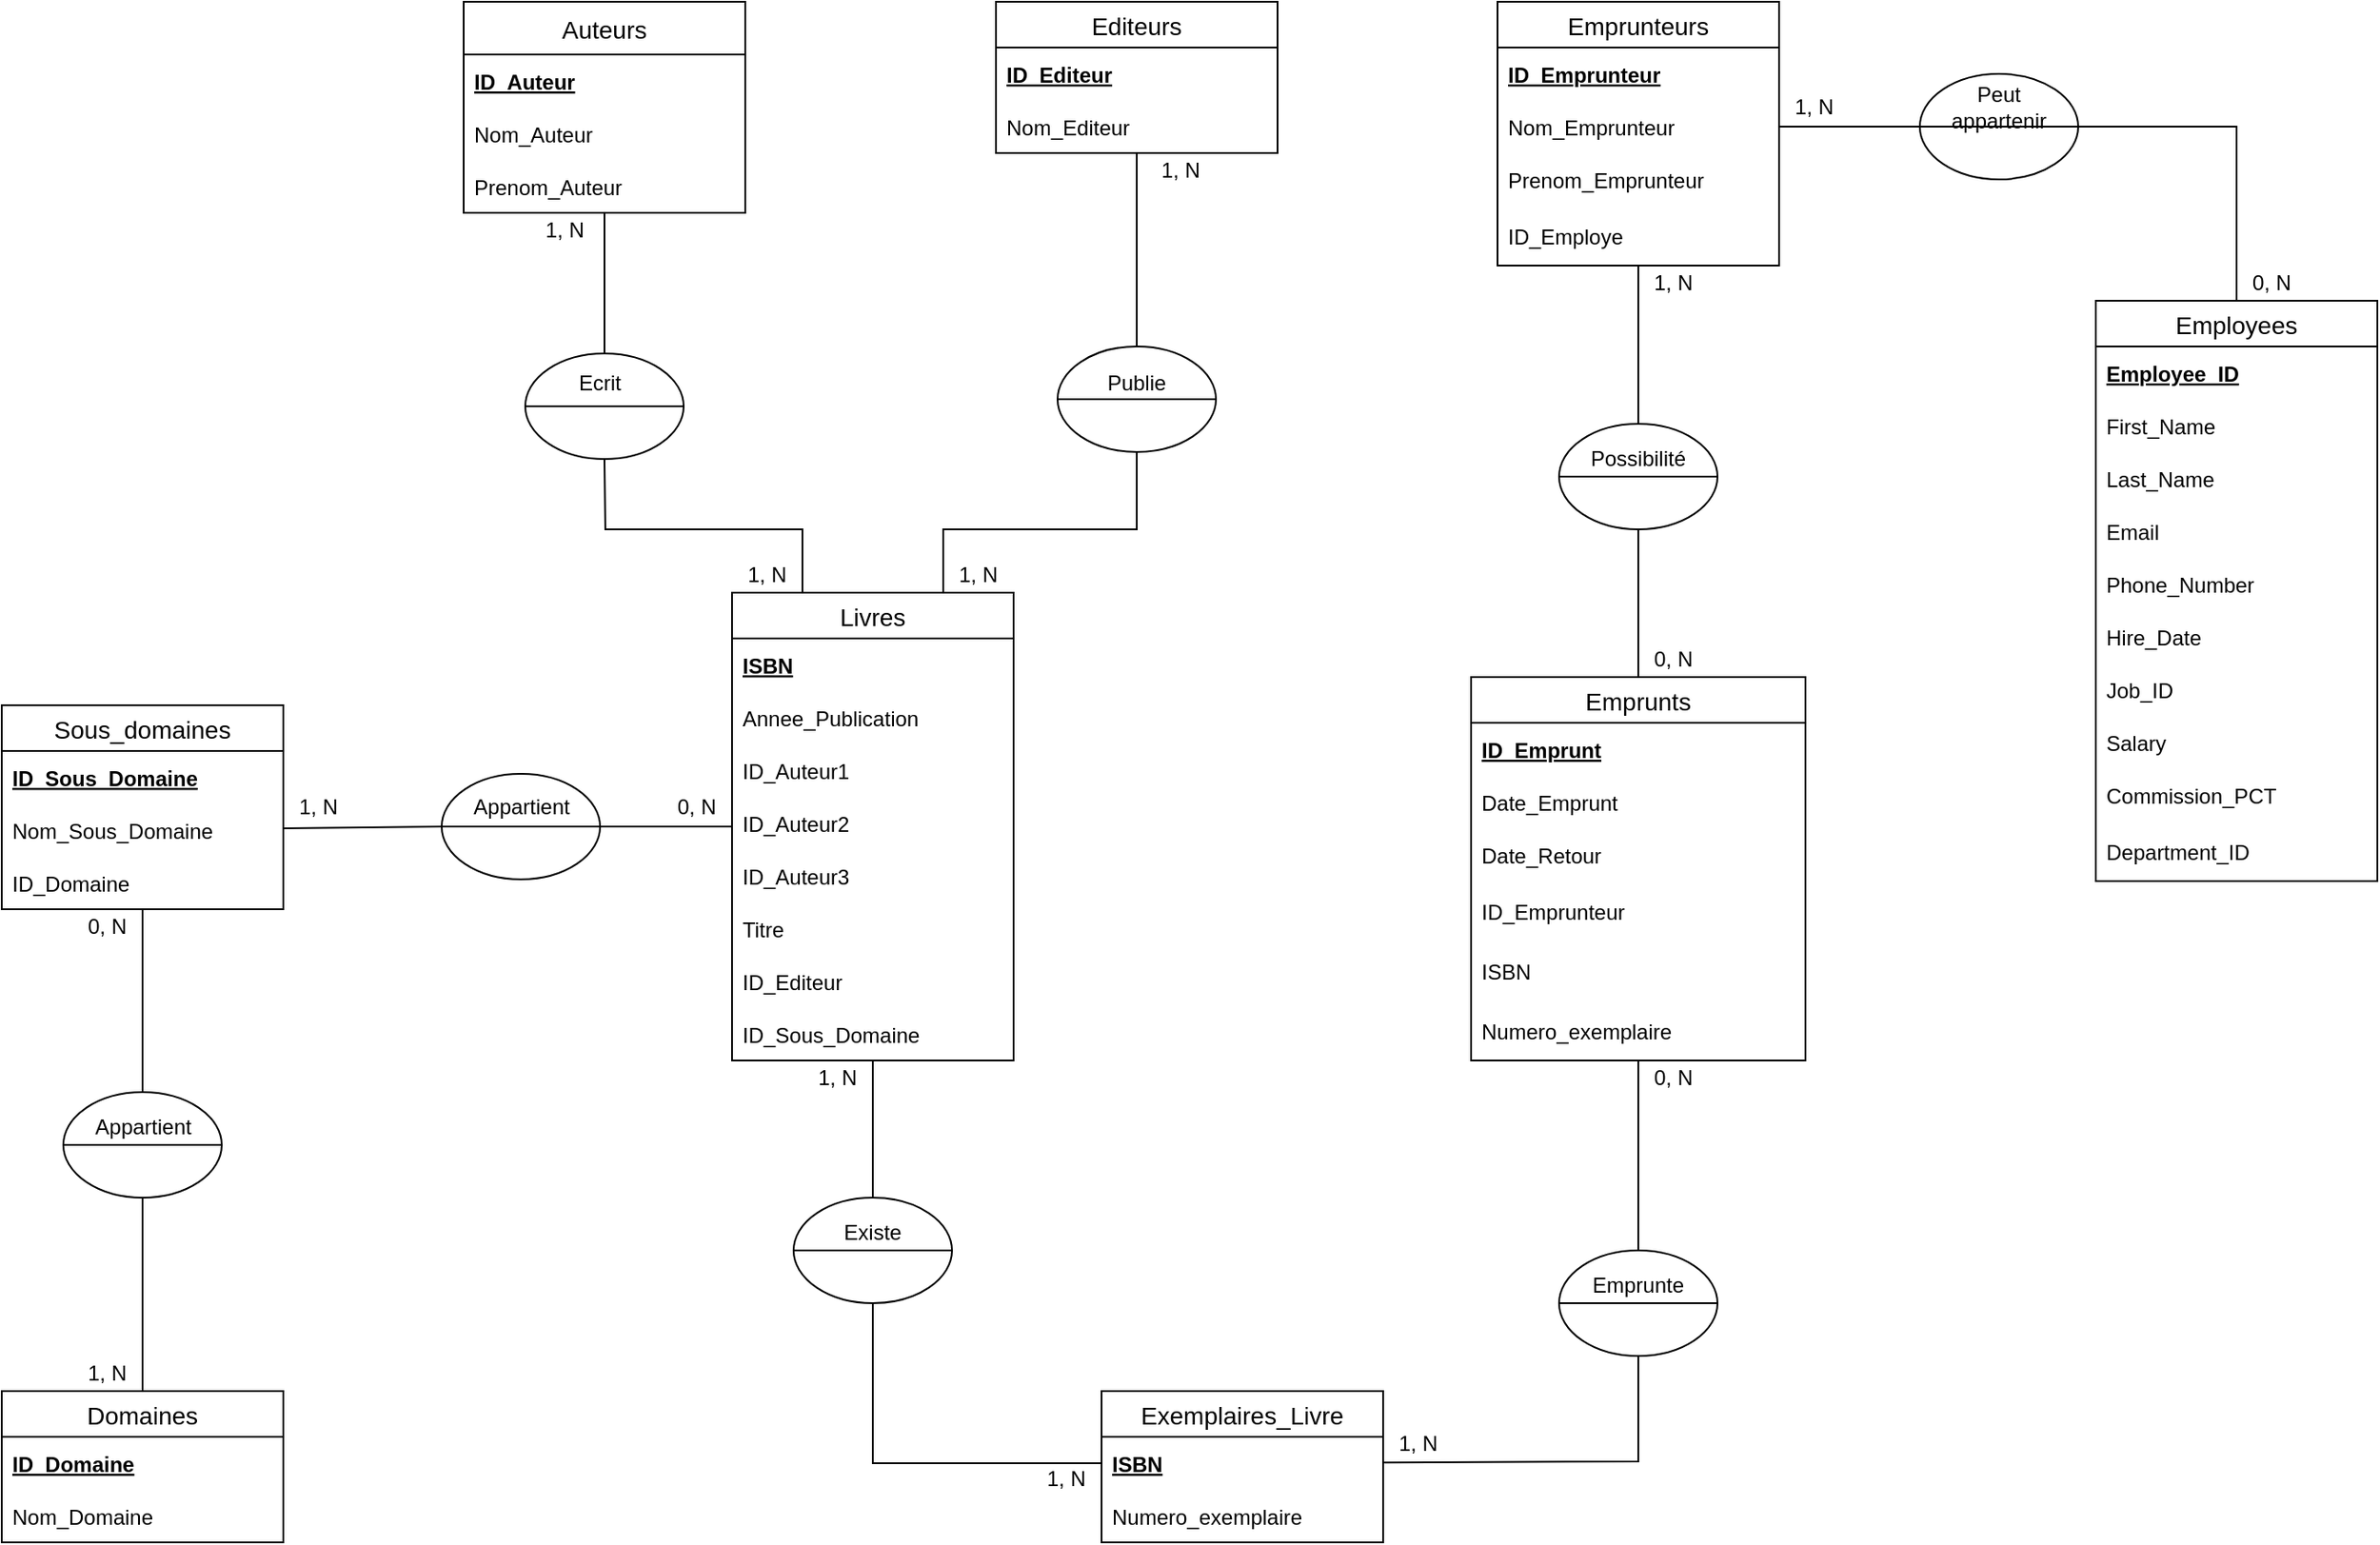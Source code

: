 <mxfile version="14.8.0" type="device"><diagram id="429AmuUsz2bHUvxWa3WN" name="Page-1"><mxGraphModel dx="1052" dy="1495" grid="1" gridSize="10" guides="1" tooltips="1" connect="1" arrows="1" fold="1" page="1" pageScale="1" pageWidth="1169" pageHeight="827" math="0" shadow="0"><root><mxCell id="0"/><mxCell id="1" parent="0"/><mxCell id="TLu3c3DGkV49g3xgr-cT-1" value="Livres" style="swimlane;fontStyle=0;childLayout=stackLayout;horizontal=1;startSize=26;horizontalStack=0;resizeParent=1;resizeParentMax=0;resizeLast=0;collapsible=1;marginBottom=0;align=center;fontSize=14;" parent="1" vertex="1"><mxGeometry x="435" y="-294" width="160" height="266" as="geometry"/></mxCell><mxCell id="TLu3c3DGkV49g3xgr-cT-18" value="ISBN" style="text;strokeColor=none;fillColor=none;spacingLeft=4;spacingRight=4;overflow=hidden;rotatable=0;points=[[0,0.5],[1,0.5]];portConstraint=eastwest;fontSize=12;fontStyle=5;verticalAlign=middle;" parent="TLu3c3DGkV49g3xgr-cT-1" vertex="1"><mxGeometry y="26" width="160" height="30" as="geometry"/></mxCell><mxCell id="TLu3c3DGkV49g3xgr-cT-27" value="Annee_Publication" style="text;strokeColor=none;fillColor=none;spacingLeft=4;spacingRight=4;overflow=hidden;rotatable=0;points=[[0,0.5],[1,0.5]];portConstraint=eastwest;fontSize=12;verticalAlign=middle;" parent="TLu3c3DGkV49g3xgr-cT-1" vertex="1"><mxGeometry y="56" width="160" height="30" as="geometry"/></mxCell><mxCell id="TLu3c3DGkV49g3xgr-cT-2" value="ID_Auteur1" style="text;strokeColor=none;fillColor=none;spacingLeft=4;spacingRight=4;overflow=hidden;rotatable=0;points=[[0,0.5],[1,0.5]];portConstraint=eastwest;fontSize=12;verticalAlign=middle;fontStyle=0" parent="TLu3c3DGkV49g3xgr-cT-1" vertex="1"><mxGeometry y="86" width="160" height="30" as="geometry"/></mxCell><mxCell id="u2KCb5JZlfLcJzcEgKS1-2" value="ID_Auteur2" style="text;strokeColor=none;fillColor=none;spacingLeft=4;spacingRight=4;overflow=hidden;rotatable=0;points=[[0,0.5],[1,0.5]];portConstraint=eastwest;fontSize=12;verticalAlign=middle;fontStyle=0" parent="TLu3c3DGkV49g3xgr-cT-1" vertex="1"><mxGeometry y="116" width="160" height="30" as="geometry"/></mxCell><mxCell id="u2KCb5JZlfLcJzcEgKS1-3" value="ID_Auteur3" style="text;strokeColor=none;fillColor=none;spacingLeft=4;spacingRight=4;overflow=hidden;rotatable=0;points=[[0,0.5],[1,0.5]];portConstraint=eastwest;fontSize=12;verticalAlign=middle;fontStyle=0" parent="TLu3c3DGkV49g3xgr-cT-1" vertex="1"><mxGeometry y="146" width="160" height="30" as="geometry"/></mxCell><mxCell id="TLu3c3DGkV49g3xgr-cT-3" value="Titre" style="text;strokeColor=none;fillColor=none;spacingLeft=4;spacingRight=4;overflow=hidden;rotatable=0;points=[[0,0.5],[1,0.5]];portConstraint=eastwest;fontSize=12;verticalAlign=middle;" parent="TLu3c3DGkV49g3xgr-cT-1" vertex="1"><mxGeometry y="176" width="160" height="30" as="geometry"/></mxCell><mxCell id="XpKVjpv0CoAbzsVtZhRk-1" value="ID_Editeur" style="text;strokeColor=none;fillColor=none;spacingLeft=4;spacingRight=4;overflow=hidden;rotatable=0;points=[[0,0.5],[1,0.5]];portConstraint=eastwest;fontSize=12;verticalAlign=middle;fontStyle=0" parent="TLu3c3DGkV49g3xgr-cT-1" vertex="1"><mxGeometry y="206" width="160" height="30" as="geometry"/></mxCell><mxCell id="TLu3c3DGkV49g3xgr-cT-28" value="ID_Sous_Domaine" style="text;strokeColor=none;fillColor=none;spacingLeft=4;spacingRight=4;overflow=hidden;rotatable=0;points=[[0,0.5],[1,0.5]];portConstraint=eastwest;fontSize=12;fontStyle=0;verticalAlign=middle;" parent="TLu3c3DGkV49g3xgr-cT-1" vertex="1"><mxGeometry y="236" width="160" height="30" as="geometry"/></mxCell><mxCell id="TLu3c3DGkV49g3xgr-cT-5" value="Domaines" style="swimlane;fontStyle=0;childLayout=stackLayout;horizontal=1;startSize=26;horizontalStack=0;resizeParent=1;resizeParentMax=0;resizeLast=0;collapsible=1;marginBottom=0;align=center;fontSize=14;" parent="1" vertex="1"><mxGeometry x="20" y="160" width="160" height="86" as="geometry"/></mxCell><mxCell id="u2KCb5JZlfLcJzcEgKS1-1" value="ID_Domaine" style="text;strokeColor=none;fillColor=none;spacingLeft=4;spacingRight=4;overflow=hidden;rotatable=0;points=[[0,0.5],[1,0.5]];portConstraint=eastwest;fontSize=12;fontStyle=5;verticalAlign=middle;" parent="TLu3c3DGkV49g3xgr-cT-5" vertex="1"><mxGeometry y="26" width="160" height="30" as="geometry"/></mxCell><mxCell id="TLu3c3DGkV49g3xgr-cT-7" value="Nom_Domaine" style="text;strokeColor=none;fillColor=none;spacingLeft=4;spacingRight=4;overflow=hidden;rotatable=0;points=[[0,0.5],[1,0.5]];portConstraint=eastwest;fontSize=12;verticalAlign=middle;" parent="TLu3c3DGkV49g3xgr-cT-5" vertex="1"><mxGeometry y="56" width="160" height="30" as="geometry"/></mxCell><mxCell id="TLu3c3DGkV49g3xgr-cT-9" value="Editeurs" style="swimlane;fontStyle=0;childLayout=stackLayout;horizontal=1;startSize=26;horizontalStack=0;resizeParent=1;resizeParentMax=0;resizeLast=0;collapsible=1;marginBottom=0;align=center;fontSize=14;" parent="1" vertex="1"><mxGeometry x="585" y="-630" width="160" height="86" as="geometry"/></mxCell><mxCell id="TLu3c3DGkV49g3xgr-cT-10" value="ID_Editeur" style="text;strokeColor=none;fillColor=none;spacingLeft=4;spacingRight=4;overflow=hidden;rotatable=0;points=[[0,0.5],[1,0.5]];portConstraint=eastwest;fontSize=12;verticalAlign=middle;fontStyle=5" parent="TLu3c3DGkV49g3xgr-cT-9" vertex="1"><mxGeometry y="26" width="160" height="30" as="geometry"/></mxCell><mxCell id="TLu3c3DGkV49g3xgr-cT-11" value="Nom_Editeur" style="text;strokeColor=none;fillColor=none;spacingLeft=4;spacingRight=4;overflow=hidden;rotatable=0;points=[[0,0.5],[1,0.5]];portConstraint=eastwest;fontSize=12;verticalAlign=middle;" parent="TLu3c3DGkV49g3xgr-cT-9" vertex="1"><mxGeometry y="56" width="160" height="30" as="geometry"/></mxCell><mxCell id="TLu3c3DGkV49g3xgr-cT-13" value="Sous_domaines" style="swimlane;fontStyle=0;childLayout=stackLayout;horizontal=1;startSize=26;horizontalStack=0;resizeParent=1;resizeParentMax=0;resizeLast=0;collapsible=1;marginBottom=0;align=center;fontSize=14;" parent="1" vertex="1"><mxGeometry x="20" y="-230" width="160" height="116" as="geometry"/></mxCell><mxCell id="TLu3c3DGkV49g3xgr-cT-14" value="ID_Sous_Domaine" style="text;strokeColor=none;fillColor=none;spacingLeft=4;spacingRight=4;overflow=hidden;rotatable=0;points=[[0,0.5],[1,0.5]];portConstraint=eastwest;fontSize=12;fontStyle=5;verticalAlign=middle;" parent="TLu3c3DGkV49g3xgr-cT-13" vertex="1"><mxGeometry y="26" width="160" height="30" as="geometry"/></mxCell><mxCell id="TLu3c3DGkV49g3xgr-cT-26" value="Nom_Sous_Domaine" style="text;strokeColor=none;fillColor=none;spacingLeft=4;spacingRight=4;overflow=hidden;rotatable=0;points=[[0,0.5],[1,0.5]];portConstraint=eastwest;fontSize=12;verticalAlign=middle;" parent="TLu3c3DGkV49g3xgr-cT-13" vertex="1"><mxGeometry y="56" width="160" height="30" as="geometry"/></mxCell><mxCell id="TLu3c3DGkV49g3xgr-cT-15" value="ID_Domaine" style="text;strokeColor=none;fillColor=none;spacingLeft=4;spacingRight=4;overflow=hidden;rotatable=0;points=[[0,0.5],[1,0.5]];portConstraint=eastwest;fontSize=12;verticalAlign=middle;fontStyle=0" parent="TLu3c3DGkV49g3xgr-cT-13" vertex="1"><mxGeometry y="86" width="160" height="30" as="geometry"/></mxCell><mxCell id="TLu3c3DGkV49g3xgr-cT-40" value="Auteurs" style="swimlane;fontStyle=0;childLayout=stackLayout;horizontal=1;startSize=30;horizontalStack=0;resizeParent=1;resizeParentMax=0;resizeLast=0;collapsible=1;marginBottom=0;align=center;fontSize=14;" parent="1" vertex="1"><mxGeometry x="282.5" y="-630" width="160" height="120" as="geometry"/></mxCell><mxCell id="TLu3c3DGkV49g3xgr-cT-41" value="ID_Auteur" style="text;strokeColor=none;fillColor=none;spacingLeft=4;spacingRight=4;overflow=hidden;rotatable=0;points=[[0,0.5],[1,0.5]];portConstraint=eastwest;fontSize=12;verticalAlign=middle;fontStyle=5" parent="TLu3c3DGkV49g3xgr-cT-40" vertex="1"><mxGeometry y="30" width="160" height="30" as="geometry"/></mxCell><mxCell id="TLu3c3DGkV49g3xgr-cT-42" value="Nom_Auteur" style="text;strokeColor=none;fillColor=none;spacingLeft=4;spacingRight=4;overflow=hidden;rotatable=0;points=[[0,0.5],[1,0.5]];portConstraint=eastwest;fontSize=12;verticalAlign=middle;" parent="TLu3c3DGkV49g3xgr-cT-40" vertex="1"><mxGeometry y="60" width="160" height="30" as="geometry"/></mxCell><mxCell id="TLu3c3DGkV49g3xgr-cT-43" value="Prenom_Auteur" style="text;strokeColor=none;fillColor=none;spacingLeft=4;spacingRight=4;overflow=hidden;rotatable=0;points=[[0,0.5],[1,0.5]];portConstraint=eastwest;fontSize=12;verticalAlign=middle;" parent="TLu3c3DGkV49g3xgr-cT-40" vertex="1"><mxGeometry y="90" width="160" height="30" as="geometry"/></mxCell><mxCell id="TLu3c3DGkV49g3xgr-cT-58" value="0, N" style="text;html=1;strokeColor=none;fillColor=none;align=center;verticalAlign=middle;whiteSpace=wrap;rounded=0;" parent="1" vertex="1"><mxGeometry x="60" y="-114" width="40" height="20" as="geometry"/></mxCell><mxCell id="TLu3c3DGkV49g3xgr-cT-59" value="0, N" style="text;html=1;strokeColor=none;fillColor=none;align=center;verticalAlign=middle;whiteSpace=wrap;rounded=0;" parent="1" vertex="1"><mxGeometry x="395" y="-182" width="40" height="20" as="geometry"/></mxCell><mxCell id="TLu3c3DGkV49g3xgr-cT-62" value="1, N" style="text;html=1;strokeColor=none;fillColor=none;align=center;verticalAlign=middle;whiteSpace=wrap;rounded=0;" parent="1" vertex="1"><mxGeometry x="180" y="-182" width="40" height="20" as="geometry"/></mxCell><mxCell id="TLu3c3DGkV49g3xgr-cT-64" value="1, N" style="text;html=1;strokeColor=none;fillColor=none;align=center;verticalAlign=middle;whiteSpace=wrap;rounded=0;" parent="1" vertex="1"><mxGeometry x="60" y="140" width="40" height="20" as="geometry"/></mxCell><mxCell id="TLu3c3DGkV49g3xgr-cT-65" value="1, N" style="text;html=1;strokeColor=none;fillColor=none;align=center;verticalAlign=middle;whiteSpace=wrap;rounded=0;" parent="1" vertex="1"><mxGeometry x="555" y="-314" width="40" height="20" as="geometry"/></mxCell><mxCell id="TLu3c3DGkV49g3xgr-cT-66" value="1, N" style="text;html=1;strokeColor=none;fillColor=none;align=center;verticalAlign=middle;whiteSpace=wrap;rounded=0;" parent="1" vertex="1"><mxGeometry x="670" y="-544" width="40" height="20" as="geometry"/></mxCell><mxCell id="TLu3c3DGkV49g3xgr-cT-69" value="Emprunteurs" style="swimlane;fontStyle=0;childLayout=stackLayout;horizontal=1;startSize=26;horizontalStack=0;resizeParent=1;resizeParentMax=0;resizeLast=0;collapsible=1;marginBottom=0;align=center;fontSize=14;" parent="1" vertex="1"><mxGeometry x="870" y="-630" width="160" height="150" as="geometry"/></mxCell><mxCell id="TLu3c3DGkV49g3xgr-cT-70" value="ID_Emprunteur" style="text;strokeColor=none;fillColor=none;spacingLeft=4;spacingRight=4;overflow=hidden;rotatable=0;points=[[0,0.5],[1,0.5]];portConstraint=eastwest;fontSize=12;verticalAlign=middle;fontStyle=5" parent="TLu3c3DGkV49g3xgr-cT-69" vertex="1"><mxGeometry y="26" width="160" height="30" as="geometry"/></mxCell><mxCell id="TLu3c3DGkV49g3xgr-cT-71" value="Nom_Emprunteur" style="text;strokeColor=none;fillColor=none;spacingLeft=4;spacingRight=4;overflow=hidden;rotatable=0;points=[[0,0.5],[1,0.5]];portConstraint=eastwest;fontSize=12;verticalAlign=middle;" parent="TLu3c3DGkV49g3xgr-cT-69" vertex="1"><mxGeometry y="56" width="160" height="30" as="geometry"/></mxCell><mxCell id="TLu3c3DGkV49g3xgr-cT-72" value="Prenom_Emprunteur" style="text;strokeColor=none;fillColor=none;spacingLeft=4;spacingRight=4;overflow=hidden;rotatable=0;points=[[0,0.5],[1,0.5]];portConstraint=eastwest;fontSize=12;verticalAlign=middle;" parent="TLu3c3DGkV49g3xgr-cT-69" vertex="1"><mxGeometry y="86" width="160" height="30" as="geometry"/></mxCell><mxCell id="TLu3c3DGkV49g3xgr-cT-73" value="ID_Employe" style="text;strokeColor=none;fillColor=none;spacingLeft=4;spacingRight=4;overflow=hidden;rotatable=0;points=[[0,0.5],[1,0.5]];portConstraint=eastwest;fontSize=12;verticalAlign=middle;fontStyle=0" parent="TLu3c3DGkV49g3xgr-cT-69" vertex="1"><mxGeometry y="116" width="160" height="34" as="geometry"/></mxCell><mxCell id="TLu3c3DGkV49g3xgr-cT-82" value="" style="endArrow=none;html=1;rounded=0;exitX=0.5;exitY=1;exitDx=0;exitDy=0;" parent="1" source="XpKVjpv0CoAbzsVtZhRk-29" target="MITxexchwtFl3Obu4USA-2" edge="1"><mxGeometry relative="1" as="geometry"><mxPoint x="430" y="370" as="sourcePoint"/><mxPoint x="750" y="270" as="targetPoint"/><Array as="points"><mxPoint x="950" y="200"/></Array></mxGeometry></mxCell><mxCell id="TLu3c3DGkV49g3xgr-cT-85" value="1, N" style="text;html=1;strokeColor=none;fillColor=none;align=center;verticalAlign=middle;whiteSpace=wrap;rounded=0;" parent="1" vertex="1"><mxGeometry x="950" y="-480" width="40" height="20" as="geometry"/></mxCell><mxCell id="TLu3c3DGkV49g3xgr-cT-87" value="0, N" style="text;html=1;strokeColor=none;fillColor=none;align=center;verticalAlign=middle;whiteSpace=wrap;rounded=0;" parent="1" vertex="1"><mxGeometry x="950" y="-28" width="40" height="20" as="geometry"/></mxCell><mxCell id="TLu3c3DGkV49g3xgr-cT-88" value="1, N" style="text;html=1;strokeColor=none;fillColor=none;align=center;verticalAlign=middle;whiteSpace=wrap;rounded=0;" parent="1" vertex="1"><mxGeometry x="805" y="180" width="40" height="20" as="geometry"/></mxCell><mxCell id="5XA2xY9VoY0x5GMOkKnN-3" value="Employees" style="swimlane;fontStyle=0;childLayout=stackLayout;horizontal=1;startSize=26;horizontalStack=0;resizeParent=1;resizeParentMax=0;resizeLast=0;collapsible=1;marginBottom=0;align=center;fontSize=14;" parent="1" vertex="1"><mxGeometry x="1210" y="-460" width="160" height="330" as="geometry"/></mxCell><mxCell id="5XA2xY9VoY0x5GMOkKnN-4" value="Employee_ID" style="text;strokeColor=none;fillColor=none;spacingLeft=4;spacingRight=4;overflow=hidden;rotatable=0;points=[[0,0.5],[1,0.5]];portConstraint=eastwest;fontSize=12;verticalAlign=middle;fontStyle=5" parent="5XA2xY9VoY0x5GMOkKnN-3" vertex="1"><mxGeometry y="26" width="160" height="30" as="geometry"/></mxCell><mxCell id="5XA2xY9VoY0x5GMOkKnN-5" value="First_Name" style="text;strokeColor=none;fillColor=none;spacingLeft=4;spacingRight=4;overflow=hidden;rotatable=0;points=[[0,0.5],[1,0.5]];portConstraint=eastwest;fontSize=12;verticalAlign=middle;" parent="5XA2xY9VoY0x5GMOkKnN-3" vertex="1"><mxGeometry y="56" width="160" height="30" as="geometry"/></mxCell><mxCell id="5XA2xY9VoY0x5GMOkKnN-6" value="Last_Name" style="text;strokeColor=none;fillColor=none;spacingLeft=4;spacingRight=4;overflow=hidden;rotatable=0;points=[[0,0.5],[1,0.5]];portConstraint=eastwest;fontSize=12;verticalAlign=middle;" parent="5XA2xY9VoY0x5GMOkKnN-3" vertex="1"><mxGeometry y="86" width="160" height="30" as="geometry"/></mxCell><mxCell id="5XA2xY9VoY0x5GMOkKnN-7" value="Email" style="text;strokeColor=none;fillColor=none;spacingLeft=4;spacingRight=4;overflow=hidden;rotatable=0;points=[[0,0.5],[1,0.5]];portConstraint=eastwest;fontSize=12;verticalAlign=middle;" parent="5XA2xY9VoY0x5GMOkKnN-3" vertex="1"><mxGeometry y="116" width="160" height="30" as="geometry"/></mxCell><mxCell id="5XA2xY9VoY0x5GMOkKnN-11" value="Phone_Number" style="text;strokeColor=none;fillColor=none;spacingLeft=4;spacingRight=4;overflow=hidden;rotatable=0;points=[[0,0.5],[1,0.5]];portConstraint=eastwest;fontSize=12;verticalAlign=middle;" parent="5XA2xY9VoY0x5GMOkKnN-3" vertex="1"><mxGeometry y="146" width="160" height="30" as="geometry"/></mxCell><mxCell id="5XA2xY9VoY0x5GMOkKnN-12" value="Hire_Date" style="text;strokeColor=none;fillColor=none;spacingLeft=4;spacingRight=4;overflow=hidden;rotatable=0;points=[[0,0.5],[1,0.5]];portConstraint=eastwest;fontSize=12;verticalAlign=middle;" parent="5XA2xY9VoY0x5GMOkKnN-3" vertex="1"><mxGeometry y="176" width="160" height="30" as="geometry"/></mxCell><mxCell id="5XA2xY9VoY0x5GMOkKnN-13" value="Job_ID" style="text;strokeColor=none;fillColor=none;spacingLeft=4;spacingRight=4;overflow=hidden;rotatable=0;points=[[0,0.5],[1,0.5]];portConstraint=eastwest;fontSize=12;verticalAlign=middle;fontStyle=0" parent="5XA2xY9VoY0x5GMOkKnN-3" vertex="1"><mxGeometry y="206" width="160" height="30" as="geometry"/></mxCell><mxCell id="5XA2xY9VoY0x5GMOkKnN-10" value="Salary" style="text;strokeColor=none;fillColor=none;spacingLeft=4;spacingRight=4;overflow=hidden;rotatable=0;points=[[0,0.5],[1,0.5]];portConstraint=eastwest;fontSize=12;verticalAlign=middle;" parent="5XA2xY9VoY0x5GMOkKnN-3" vertex="1"><mxGeometry y="236" width="160" height="30" as="geometry"/></mxCell><mxCell id="5XA2xY9VoY0x5GMOkKnN-14" value="Commission_PCT" style="text;strokeColor=none;fillColor=none;spacingLeft=4;spacingRight=4;overflow=hidden;rotatable=0;points=[[0,0.5],[1,0.5]];portConstraint=eastwest;fontSize=12;verticalAlign=middle;" parent="5XA2xY9VoY0x5GMOkKnN-3" vertex="1"><mxGeometry y="266" width="160" height="30" as="geometry"/></mxCell><mxCell id="5XA2xY9VoY0x5GMOkKnN-9" value="Department_ID" style="text;strokeColor=none;fillColor=none;spacingLeft=4;spacingRight=4;overflow=hidden;rotatable=0;points=[[0,0.5],[1,0.5]];portConstraint=eastwest;fontSize=12;verticalAlign=middle;fontStyle=0" parent="5XA2xY9VoY0x5GMOkKnN-3" vertex="1"><mxGeometry y="296" width="160" height="34" as="geometry"/></mxCell><mxCell id="5XA2xY9VoY0x5GMOkKnN-16" value="" style="endArrow=none;html=1;rounded=0;entryX=0.5;entryY=0;entryDx=0;entryDy=0;" parent="1" source="TLu3c3DGkV49g3xgr-cT-73" target="XpKVjpv0CoAbzsVtZhRk-30" edge="1"><mxGeometry relative="1" as="geometry"><mxPoint x="590" y="395.94" as="sourcePoint"/><mxPoint x="546.749" y="370" as="targetPoint"/><Array as="points"/></mxGeometry></mxCell><mxCell id="5XA2xY9VoY0x5GMOkKnN-17" value="" style="endArrow=none;html=1;rounded=0;exitX=0.25;exitY=0;exitDx=0;exitDy=0;entryX=0.5;entryY=1;entryDx=0;entryDy=0;" parent="1" source="TLu3c3DGkV49g3xgr-cT-1" target="XpKVjpv0CoAbzsVtZhRk-26" edge="1"><mxGeometry relative="1" as="geometry"><mxPoint x="469.66" y="-220.06" as="sourcePoint"/><mxPoint x="450" y="-320" as="targetPoint"/><Array as="points"><mxPoint x="475" y="-330"/><mxPoint x="363" y="-330"/></Array></mxGeometry></mxCell><mxCell id="5XA2xY9VoY0x5GMOkKnN-18" value="1, N" style="text;html=1;strokeColor=none;fillColor=none;align=center;verticalAlign=middle;whiteSpace=wrap;rounded=0;" parent="1" vertex="1"><mxGeometry x="320" y="-510" width="40" height="20" as="geometry"/></mxCell><mxCell id="5XA2xY9VoY0x5GMOkKnN-19" value="1, N" style="text;html=1;strokeColor=none;fillColor=none;align=center;verticalAlign=middle;whiteSpace=wrap;rounded=0;" parent="1" vertex="1"><mxGeometry x="435" y="-314" width="40" height="20" as="geometry"/></mxCell><mxCell id="5XA2xY9VoY0x5GMOkKnN-20" value="1, N" style="text;html=1;strokeColor=none;fillColor=none;align=center;verticalAlign=middle;whiteSpace=wrap;rounded=0;" parent="1" vertex="1"><mxGeometry x="475" y="-28" width="40" height="20" as="geometry"/></mxCell><mxCell id="5XA2xY9VoY0x5GMOkKnN-30" value="" style="endArrow=none;html=1;rounded=0;edgeStyle=orthogonalEdgeStyle;exitX=1;exitY=0.5;exitDx=0;exitDy=0;entryX=0.5;entryY=0;entryDx=0;entryDy=0;" parent="1" source="XpKVjpv0CoAbzsVtZhRk-31" target="5XA2xY9VoY0x5GMOkKnN-3" edge="1"><mxGeometry relative="1" as="geometry"><mxPoint x="860" y="220.5" as="sourcePoint"/><mxPoint x="1060" y="160" as="targetPoint"/></mxGeometry></mxCell><mxCell id="5XA2xY9VoY0x5GMOkKnN-32" value="0, N" style="text;html=1;strokeColor=none;fillColor=none;align=center;verticalAlign=middle;whiteSpace=wrap;rounded=0;" parent="1" vertex="1"><mxGeometry x="1290" y="-480" width="40" height="20" as="geometry"/></mxCell><mxCell id="MITxexchwtFl3Obu4USA-1" value="Exemplaires_Livre" style="swimlane;fontStyle=0;childLayout=stackLayout;horizontal=1;startSize=26;horizontalStack=0;resizeParent=1;resizeParentMax=0;resizeLast=0;collapsible=1;marginBottom=0;align=center;fontSize=14;" parent="1" vertex="1"><mxGeometry x="645" y="160" width="160" height="86" as="geometry"/></mxCell><mxCell id="MITxexchwtFl3Obu4USA-2" value="ISBN" style="text;strokeColor=none;fillColor=none;spacingLeft=4;spacingRight=4;overflow=hidden;rotatable=0;points=[[0,0.5],[1,0.5]];portConstraint=eastwest;fontSize=12;fontStyle=5;verticalAlign=middle;" parent="MITxexchwtFl3Obu4USA-1" vertex="1"><mxGeometry y="26" width="160" height="30" as="geometry"/></mxCell><mxCell id="MITxexchwtFl3Obu4USA-3" value="Numero_exemplaire" style="text;strokeColor=none;fillColor=none;spacingLeft=4;spacingRight=4;overflow=hidden;rotatable=0;points=[[0,0.5],[1,0.5]];portConstraint=eastwest;fontSize=12;verticalAlign=middle;fontStyle=0" parent="MITxexchwtFl3Obu4USA-1" vertex="1"><mxGeometry y="56" width="160" height="30" as="geometry"/></mxCell><mxCell id="MITxexchwtFl3Obu4USA-8" value="Emprunts" style="swimlane;fontStyle=0;childLayout=stackLayout;horizontal=1;startSize=26;horizontalStack=0;resizeParent=1;resizeParentMax=0;resizeLast=0;collapsible=1;marginBottom=0;align=center;fontSize=14;" parent="1" vertex="1"><mxGeometry x="855" y="-246" width="190" height="218" as="geometry"/></mxCell><mxCell id="MITxexchwtFl3Obu4USA-9" value="ID_Emprunt" style="text;strokeColor=none;fillColor=none;spacingLeft=4;spacingRight=4;overflow=hidden;rotatable=0;points=[[0,0.5],[1,0.5]];portConstraint=eastwest;fontSize=12;verticalAlign=middle;fontStyle=5" parent="MITxexchwtFl3Obu4USA-8" vertex="1"><mxGeometry y="26" width="190" height="30" as="geometry"/></mxCell><mxCell id="MITxexchwtFl3Obu4USA-10" value="Date_Emprunt" style="text;strokeColor=none;fillColor=none;spacingLeft=4;spacingRight=4;overflow=hidden;rotatable=0;points=[[0,0.5],[1,0.5]];portConstraint=eastwest;fontSize=12;verticalAlign=middle;" parent="MITxexchwtFl3Obu4USA-8" vertex="1"><mxGeometry y="56" width="190" height="30" as="geometry"/></mxCell><mxCell id="MITxexchwtFl3Obu4USA-11" value="Date_Retour" style="text;strokeColor=none;fillColor=none;spacingLeft=4;spacingRight=4;overflow=hidden;rotatable=0;points=[[0,0.5],[1,0.5]];portConstraint=eastwest;fontSize=12;verticalAlign=middle;" parent="MITxexchwtFl3Obu4USA-8" vertex="1"><mxGeometry y="86" width="190" height="30" as="geometry"/></mxCell><mxCell id="MITxexchwtFl3Obu4USA-12" value="ID_Emprunteur" style="text;strokeColor=none;fillColor=none;spacingLeft=4;spacingRight=4;overflow=hidden;rotatable=0;points=[[0,0.5],[1,0.5]];portConstraint=eastwest;fontSize=12;verticalAlign=middle;fontStyle=0" parent="MITxexchwtFl3Obu4USA-8" vertex="1"><mxGeometry y="116" width="190" height="34" as="geometry"/></mxCell><mxCell id="XpKVjpv0CoAbzsVtZhRk-3" value="ISBN    " style="text;strokeColor=none;fillColor=none;spacingLeft=4;spacingRight=4;overflow=hidden;rotatable=0;points=[[0,0.5],[1,0.5]];portConstraint=eastwest;fontSize=12;verticalAlign=middle;fontStyle=0" parent="MITxexchwtFl3Obu4USA-8" vertex="1"><mxGeometry y="150" width="190" height="34" as="geometry"/></mxCell><mxCell id="XpKVjpv0CoAbzsVtZhRk-2" value="Numero_exemplaire" style="text;strokeColor=none;fillColor=none;spacingLeft=4;spacingRight=4;overflow=hidden;rotatable=0;points=[[0,0.5],[1,0.5]];portConstraint=eastwest;fontSize=12;verticalAlign=middle;fontStyle=0" parent="MITxexchwtFl3Obu4USA-8" vertex="1"><mxGeometry y="184" width="190" height="34" as="geometry"/></mxCell><mxCell id="XpKVjpv0CoAbzsVtZhRk-4" value="" style="shape=lineEllipse;perimeter=ellipsePerimeter;whiteSpace=wrap;html=1;backgroundOutline=1;" parent="1" vertex="1"><mxGeometry x="55" y="-10" width="90" height="60" as="geometry"/></mxCell><mxCell id="XpKVjpv0CoAbzsVtZhRk-6" value="" style="endArrow=none;html=1;entryX=0.5;entryY=0;entryDx=0;entryDy=0;exitX=0.5;exitY=1;exitDx=0;exitDy=0;" parent="1" source="XpKVjpv0CoAbzsVtZhRk-4" target="TLu3c3DGkV49g3xgr-cT-5" edge="1"><mxGeometry width="50" height="50" relative="1" as="geometry"><mxPoint x="250" y="150" as="sourcePoint"/><mxPoint x="240" y="220" as="targetPoint"/></mxGeometry></mxCell><mxCell id="XpKVjpv0CoAbzsVtZhRk-8" value="Appartient" style="text;html=1;strokeColor=none;fillColor=none;align=center;verticalAlign=middle;whiteSpace=wrap;rounded=0;" parent="1" vertex="1"><mxGeometry x="67.5" width="65" height="20" as="geometry"/></mxCell><mxCell id="XpKVjpv0CoAbzsVtZhRk-22" value="" style="endArrow=none;html=1;exitX=0.5;exitY=0;exitDx=0;exitDy=0;" parent="1" source="XpKVjpv0CoAbzsVtZhRk-4" target="TLu3c3DGkV49g3xgr-cT-15" edge="1"><mxGeometry width="50" height="50" relative="1" as="geometry"><mxPoint x="130" y="-224" as="sourcePoint"/><mxPoint x="110" y="-280" as="targetPoint"/></mxGeometry></mxCell><mxCell id="XpKVjpv0CoAbzsVtZhRk-25" value="" style="shape=lineEllipse;perimeter=ellipsePerimeter;whiteSpace=wrap;html=1;backgroundOutline=1;" parent="1" vertex="1"><mxGeometry x="270" y="-191" width="90" height="60" as="geometry"/></mxCell><mxCell id="XpKVjpv0CoAbzsVtZhRk-26" value="" style="shape=lineEllipse;perimeter=ellipsePerimeter;whiteSpace=wrap;html=1;backgroundOutline=1;" parent="1" vertex="1"><mxGeometry x="317.5" y="-430" width="90" height="60" as="geometry"/></mxCell><mxCell id="XpKVjpv0CoAbzsVtZhRk-27" value="" style="shape=lineEllipse;perimeter=ellipsePerimeter;whiteSpace=wrap;html=1;backgroundOutline=1;" parent="1" vertex="1"><mxGeometry x="620" y="-434" width="90" height="60" as="geometry"/></mxCell><mxCell id="XpKVjpv0CoAbzsVtZhRk-28" value="" style="shape=lineEllipse;perimeter=ellipsePerimeter;whiteSpace=wrap;html=1;backgroundOutline=1;" parent="1" vertex="1"><mxGeometry x="470" y="50" width="90" height="60" as="geometry"/></mxCell><mxCell id="XpKVjpv0CoAbzsVtZhRk-29" value="" style="shape=lineEllipse;perimeter=ellipsePerimeter;whiteSpace=wrap;html=1;backgroundOutline=1;" parent="1" vertex="1"><mxGeometry x="905" y="80" width="90" height="60" as="geometry"/></mxCell><mxCell id="XpKVjpv0CoAbzsVtZhRk-30" value="" style="shape=lineEllipse;perimeter=ellipsePerimeter;whiteSpace=wrap;html=1;backgroundOutline=1;" parent="1" vertex="1"><mxGeometry x="905" y="-390" width="90" height="60" as="geometry"/></mxCell><mxCell id="XpKVjpv0CoAbzsVtZhRk-31" value="" style="shape=lineEllipse;perimeter=ellipsePerimeter;whiteSpace=wrap;html=1;backgroundOutline=1;" parent="1" vertex="1"><mxGeometry x="1110" y="-589" width="90" height="60" as="geometry"/></mxCell><mxCell id="XpKVjpv0CoAbzsVtZhRk-33" value="Existe" style="text;html=1;strokeColor=none;fillColor=none;align=center;verticalAlign=middle;whiteSpace=wrap;rounded=0;" parent="1" vertex="1"><mxGeometry x="495" y="60" width="40" height="20" as="geometry"/></mxCell><mxCell id="XpKVjpv0CoAbzsVtZhRk-34" value="Ecrit" style="text;html=1;strokeColor=none;fillColor=none;align=center;verticalAlign=middle;whiteSpace=wrap;rounded=0;" parent="1" vertex="1"><mxGeometry x="330" y="-423" width="60" height="20" as="geometry"/></mxCell><mxCell id="XpKVjpv0CoAbzsVtZhRk-35" value="Publie" style="text;html=1;strokeColor=none;fillColor=none;align=center;verticalAlign=middle;whiteSpace=wrap;rounded=0;" parent="1" vertex="1"><mxGeometry x="645" y="-423" width="40" height="20" as="geometry"/></mxCell><mxCell id="XpKVjpv0CoAbzsVtZhRk-36" value="Emprunte" style="text;html=1;strokeColor=none;fillColor=none;align=center;verticalAlign=middle;whiteSpace=wrap;rounded=0;" parent="1" vertex="1"><mxGeometry x="930" y="90" width="40" height="20" as="geometry"/></mxCell><mxCell id="XpKVjpv0CoAbzsVtZhRk-37" value="Possibilité" style="text;html=1;strokeColor=none;fillColor=none;align=center;verticalAlign=middle;whiteSpace=wrap;rounded=0;" parent="1" vertex="1"><mxGeometry x="930" y="-380" width="40" height="20" as="geometry"/></mxCell><mxCell id="XpKVjpv0CoAbzsVtZhRk-38" value="Peut appartenir" style="text;html=1;strokeColor=none;fillColor=none;align=center;verticalAlign=middle;whiteSpace=wrap;rounded=0;" parent="1" vertex="1"><mxGeometry x="1135" y="-580" width="40" height="20" as="geometry"/></mxCell><mxCell id="XpKVjpv0CoAbzsVtZhRk-43" style="edgeStyle=elbowEdgeStyle;rounded=0;orthogonalLoop=1;jettySize=auto;elbow=vertical;html=1;exitX=1;exitY=0.5;exitDx=0;exitDy=0;endArrow=none;endFill=0;" parent="1" edge="1"><mxGeometry relative="1" as="geometry"><mxPoint x="340" y="-10" as="sourcePoint"/><mxPoint x="340" y="-10" as="targetPoint"/></mxGeometry></mxCell><mxCell id="XpKVjpv0CoAbzsVtZhRk-51" value="Appartient" style="text;html=1;strokeColor=none;fillColor=none;align=center;verticalAlign=middle;whiteSpace=wrap;rounded=0;" parent="1" vertex="1"><mxGeometry x="282.5" y="-182" width="65" height="20" as="geometry"/></mxCell><mxCell id="XpKVjpv0CoAbzsVtZhRk-52" value="" style="endArrow=none;html=1;rounded=0;entryX=0.5;entryY=0;entryDx=0;entryDy=0;" parent="1" source="TLu3c3DGkV49g3xgr-cT-43" target="XpKVjpv0CoAbzsVtZhRk-26" edge="1"><mxGeometry relative="1" as="geometry"><mxPoint x="450" y="-440" as="sourcePoint"/><mxPoint x="460" y="-330" as="targetPoint"/><Array as="points"/></mxGeometry></mxCell><mxCell id="XpKVjpv0CoAbzsVtZhRk-54" value="" style="endArrow=none;html=1;exitX=0.75;exitY=0;exitDx=0;exitDy=0;entryX=0.5;entryY=1;entryDx=0;entryDy=0;rounded=0;" parent="1" source="TLu3c3DGkV49g3xgr-cT-1" target="XpKVjpv0CoAbzsVtZhRk-27" edge="1"><mxGeometry width="50" height="50" relative="1" as="geometry"><mxPoint x="600" y="-150" as="sourcePoint"/><mxPoint x="630" y="-163" as="targetPoint"/><Array as="points"><mxPoint x="555" y="-330"/><mxPoint x="665" y="-330"/></Array></mxGeometry></mxCell><mxCell id="XpKVjpv0CoAbzsVtZhRk-56" value="" style="endArrow=none;html=1;exitX=0.5;exitY=0;exitDx=0;exitDy=0;rounded=0;" parent="1" source="XpKVjpv0CoAbzsVtZhRk-27" target="TLu3c3DGkV49g3xgr-cT-11" edge="1"><mxGeometry width="50" height="50" relative="1" as="geometry"><mxPoint x="480" y="-130" as="sourcePoint"/><mxPoint x="870" y="-280" as="targetPoint"/><Array as="points"/></mxGeometry></mxCell><mxCell id="XpKVjpv0CoAbzsVtZhRk-57" value="" style="endArrow=none;html=1;exitX=0.5;exitY=0;exitDx=0;exitDy=0;" parent="1" source="XpKVjpv0CoAbzsVtZhRk-28" target="TLu3c3DGkV49g3xgr-cT-28" edge="1"><mxGeometry width="50" height="50" relative="1" as="geometry"><mxPoint x="380" y="50" as="sourcePoint"/><mxPoint x="430" as="targetPoint"/></mxGeometry></mxCell><mxCell id="XpKVjpv0CoAbzsVtZhRk-58" value="" style="endArrow=none;html=1;entryX=0.5;entryY=1;entryDx=0;entryDy=0;rounded=0;exitX=0;exitY=0.5;exitDx=0;exitDy=0;" parent="1" source="MITxexchwtFl3Obu4USA-2" target="XpKVjpv0CoAbzsVtZhRk-28" edge="1"><mxGeometry width="50" height="50" relative="1" as="geometry"><mxPoint x="380" y="50" as="sourcePoint"/><mxPoint x="430" as="targetPoint"/><Array as="points"><mxPoint x="515" y="201"/></Array></mxGeometry></mxCell><mxCell id="XpKVjpv0CoAbzsVtZhRk-59" value="1, N" style="text;html=1;strokeColor=none;fillColor=none;align=center;verticalAlign=middle;whiteSpace=wrap;rounded=0;" parent="1" vertex="1"><mxGeometry x="605" y="200" width="40" height="20" as="geometry"/></mxCell><mxCell id="XpKVjpv0CoAbzsVtZhRk-63" value="0, N" style="text;html=1;strokeColor=none;fillColor=none;align=center;verticalAlign=middle;whiteSpace=wrap;rounded=0;" parent="1" vertex="1"><mxGeometry x="950" y="-266" width="40" height="20" as="geometry"/></mxCell><mxCell id="XpKVjpv0CoAbzsVtZhRk-65" value="" style="endArrow=none;html=1;exitX=0.5;exitY=0;exitDx=0;exitDy=0;entryX=0.5;entryY=1;entryDx=0;entryDy=0;rounded=0;" parent="1" source="MITxexchwtFl3Obu4USA-8" target="XpKVjpv0CoAbzsVtZhRk-30" edge="1"><mxGeometry width="50" height="50" relative="1" as="geometry"><mxPoint x="530" y="430" as="sourcePoint"/><mxPoint x="580" y="380" as="targetPoint"/><Array as="points"/></mxGeometry></mxCell><mxCell id="XpKVjpv0CoAbzsVtZhRk-66" value="" style="endArrow=none;html=1;exitX=1;exitY=0.5;exitDx=0;exitDy=0;entryX=0;entryY=0.5;entryDx=0;entryDy=0;rounded=0;" parent="1" source="TLu3c3DGkV49g3xgr-cT-71" target="XpKVjpv0CoAbzsVtZhRk-31" edge="1"><mxGeometry width="50" height="50" relative="1" as="geometry"><mxPoint x="870" y="192" as="sourcePoint"/><mxPoint x="970" y="240" as="targetPoint"/><Array as="points"/></mxGeometry></mxCell><mxCell id="XpKVjpv0CoAbzsVtZhRk-69" value="" style="endArrow=none;html=1;exitX=0.5;exitY=0;exitDx=0;exitDy=0;" parent="1" source="XpKVjpv0CoAbzsVtZhRk-29" target="XpKVjpv0CoAbzsVtZhRk-2" edge="1"><mxGeometry width="50" height="50" relative="1" as="geometry"><mxPoint x="670" y="110" as="sourcePoint"/><mxPoint x="720" y="60" as="targetPoint"/></mxGeometry></mxCell><mxCell id="XpKVjpv0CoAbzsVtZhRk-70" value="" style="endArrow=none;html=1;exitX=1;exitY=0.5;exitDx=0;exitDy=0;entryX=0;entryY=0.5;entryDx=0;entryDy=0;" parent="1" source="XpKVjpv0CoAbzsVtZhRk-25" target="TLu3c3DGkV49g3xgr-cT-1" edge="1"><mxGeometry width="50" height="50" relative="1" as="geometry"><mxPoint x="310" y="-120" as="sourcePoint"/><mxPoint x="360" y="-170" as="targetPoint"/></mxGeometry></mxCell><mxCell id="XpKVjpv0CoAbzsVtZhRk-71" value="" style="endArrow=none;html=1;exitX=0;exitY=0.5;exitDx=0;exitDy=0;" parent="1" source="XpKVjpv0CoAbzsVtZhRk-25" target="TLu3c3DGkV49g3xgr-cT-26" edge="1"><mxGeometry width="50" height="50" relative="1" as="geometry"><mxPoint x="350" y="-170" as="sourcePoint"/><mxPoint x="210" y="-170" as="targetPoint"/></mxGeometry></mxCell><mxCell id="XpKVjpv0CoAbzsVtZhRk-77" value="1, N" style="text;html=1;strokeColor=none;fillColor=none;align=center;verticalAlign=middle;whiteSpace=wrap;rounded=0;" parent="1" vertex="1"><mxGeometry x="1030" y="-580" width="40" height="20" as="geometry"/></mxCell></root></mxGraphModel></diagram></mxfile>